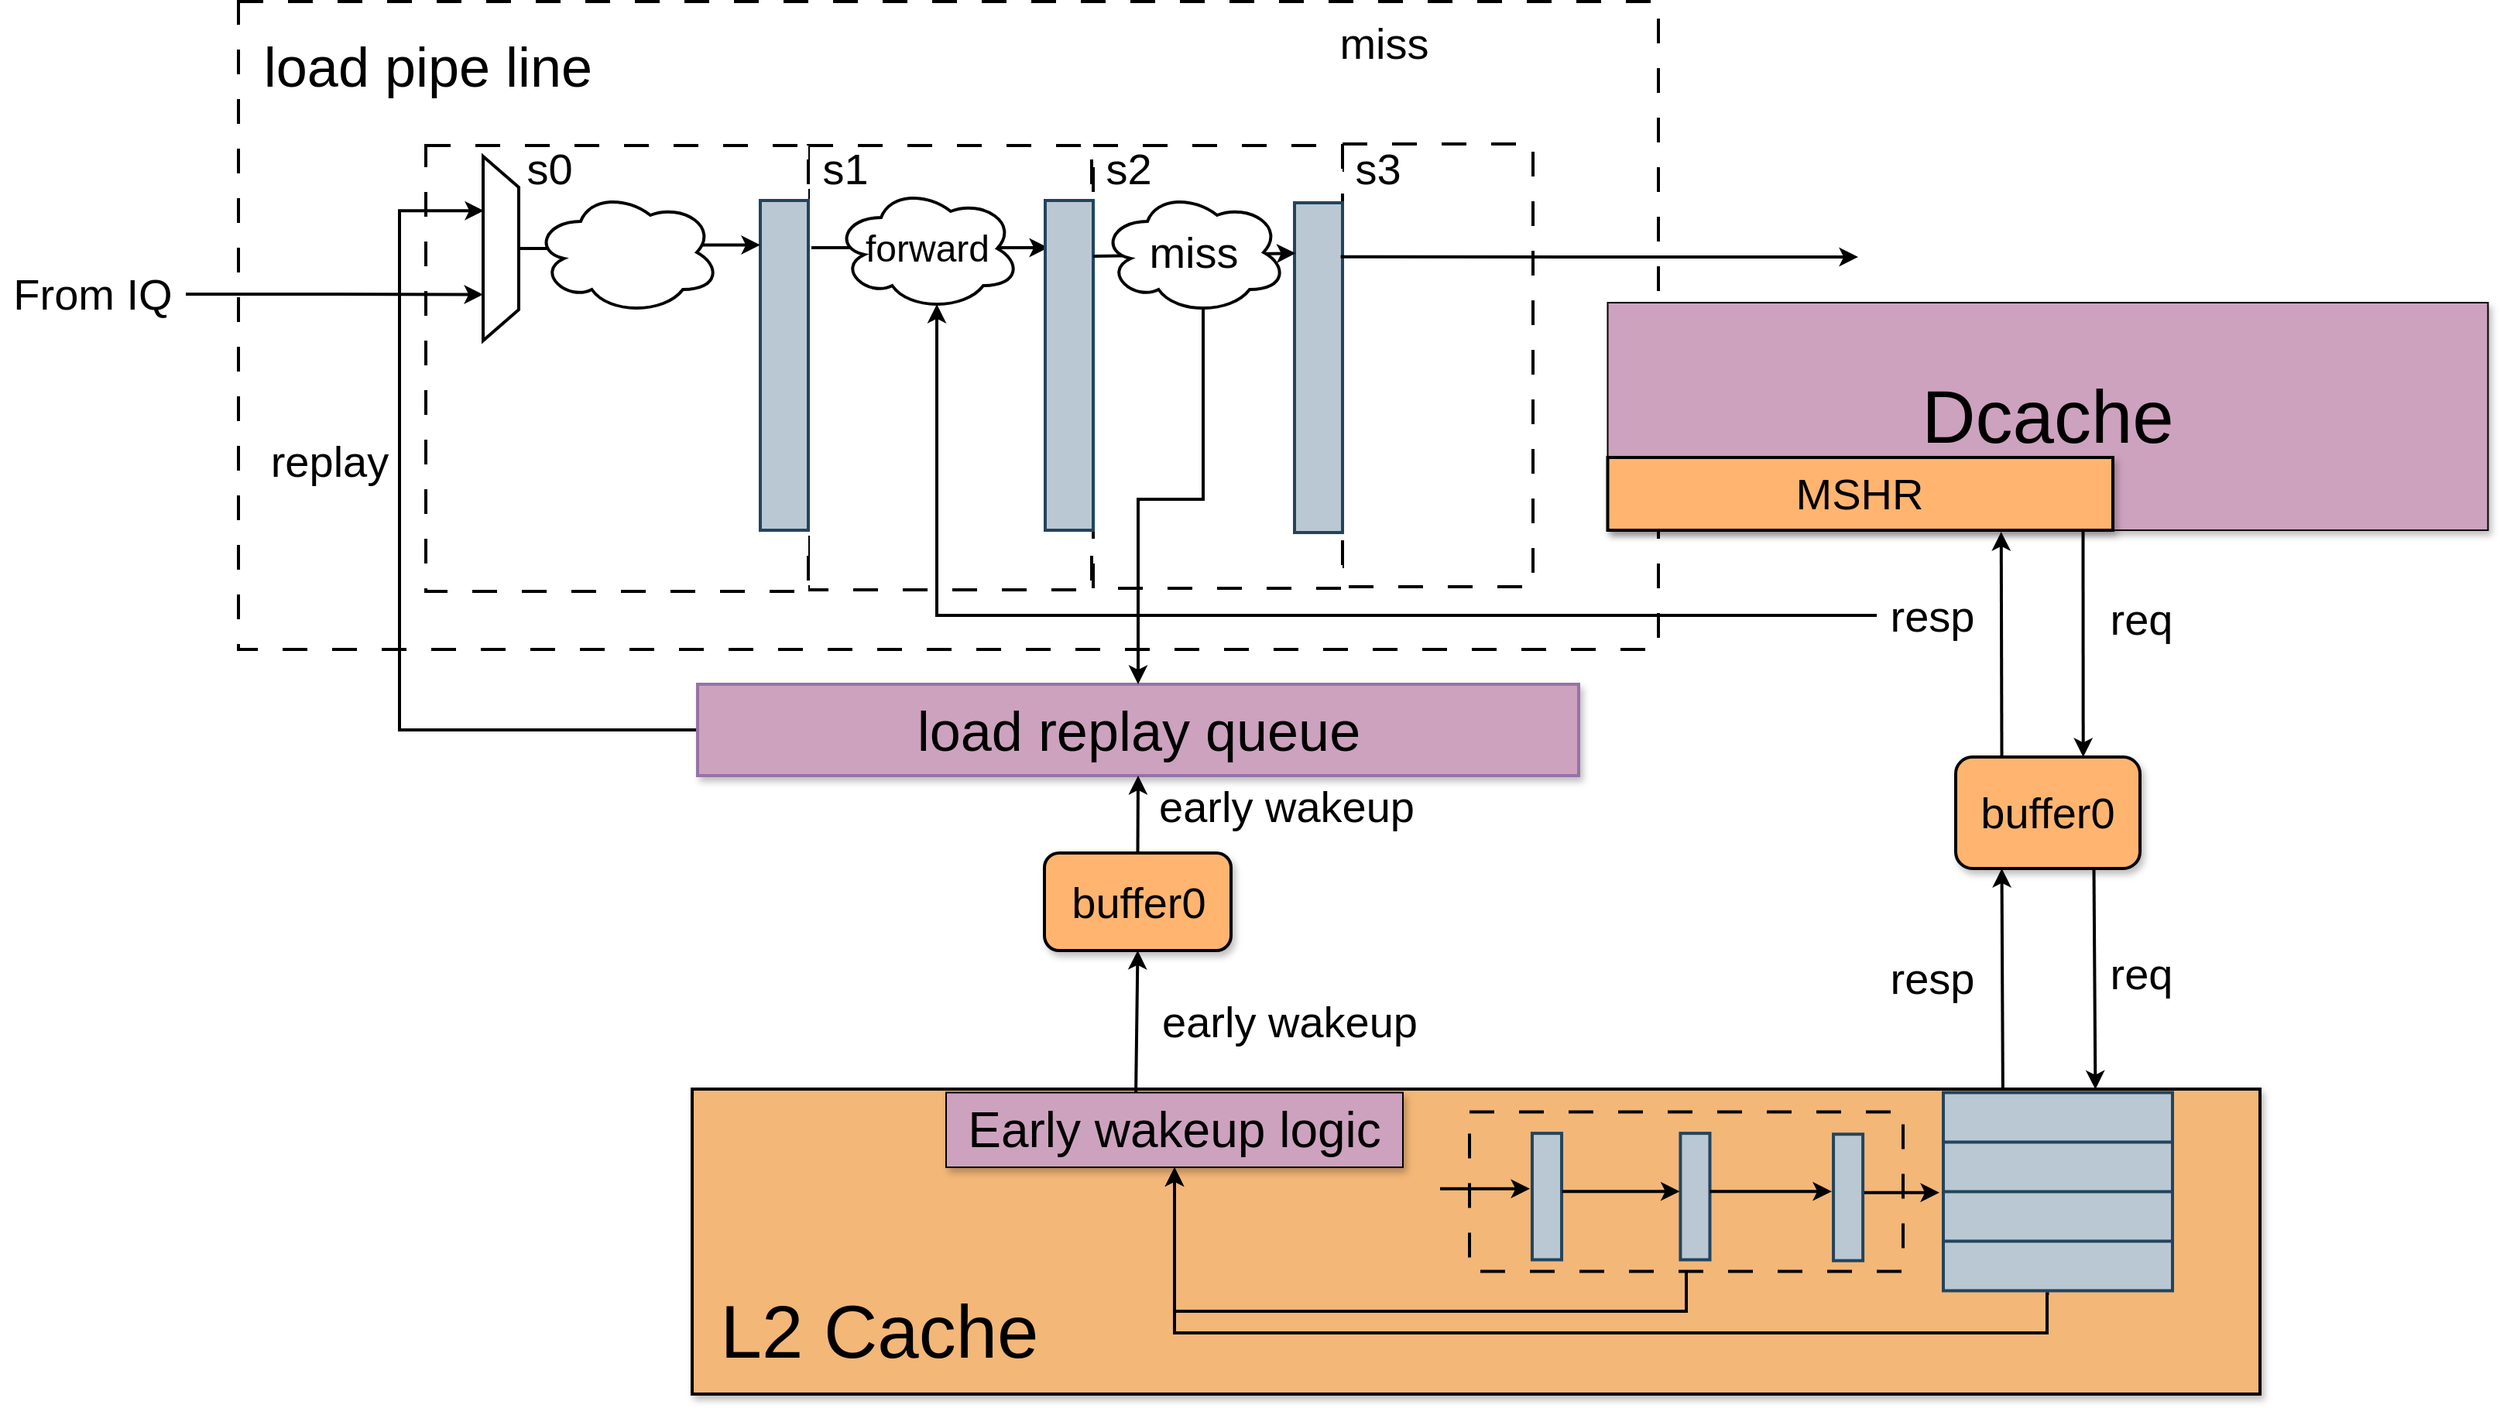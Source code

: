 <mxfile version="21.6.9" type="github" pages="2">
  <diagram name="第 1 页" id="Qr6vakDrju1xn6KvEsF8">
    <mxGraphModel dx="2963" dy="1586" grid="0" gridSize="10" guides="1" tooltips="1" connect="1" arrows="1" fold="1" page="1" pageScale="1" pageWidth="2339" pageHeight="3300" math="0" shadow="0">
      <root>
        <mxCell id="0" />
        <mxCell id="1" parent="0" />
        <mxCell id="zulZAHrHHTT8NIzmMI81-4" value="" style="rounded=0;whiteSpace=wrap;html=1;dashed=1;dashPattern=8 8;strokeWidth=2;" parent="1" vertex="1">
          <mxGeometry x="403" y="126" width="917" height="418.5" as="geometry" />
        </mxCell>
        <mxCell id="zulZAHrHHTT8NIzmMI81-9" value="" style="rounded=0;whiteSpace=wrap;html=1;dashed=1;dashPattern=8 8;strokeWidth=2;" parent="1" vertex="1">
          <mxGeometry x="1116" y="218" width="123" height="286" as="geometry" />
        </mxCell>
        <mxCell id="zulZAHrHHTT8NIzmMI81-8" value="" style="rounded=0;whiteSpace=wrap;html=1;dashed=1;dashPattern=8 8;strokeWidth=2;" parent="1" vertex="1">
          <mxGeometry x="955" y="219" width="161" height="286" as="geometry" />
        </mxCell>
        <mxCell id="zulZAHrHHTT8NIzmMI81-7" value="" style="rounded=0;whiteSpace=wrap;html=1;dashed=1;dashPattern=8 8;strokeWidth=2;" parent="1" vertex="1">
          <mxGeometry x="771" y="219" width="183" height="287" as="geometry" />
        </mxCell>
        <mxCell id="zulZAHrHHTT8NIzmMI81-6" value="" style="rounded=0;whiteSpace=wrap;html=1;dashed=1;dashPattern=8 8;strokeWidth=2;" parent="1" vertex="1">
          <mxGeometry x="524" y="219" width="247" height="288" as="geometry" />
        </mxCell>
        <mxCell id="-uCr5wKV6WLhJTsjas4j-22" style="edgeStyle=orthogonalEdgeStyle;rounded=0;orthogonalLoop=1;jettySize=auto;html=1;exitX=1;exitY=0.5;exitDx=0;exitDy=0;entryX=0;entryY=0.5;entryDx=0;entryDy=0;strokeWidth=2;" parent="1" edge="1">
          <mxGeometry relative="1" as="geometry">
            <mxPoint x="773" y="285" as="sourcePoint" />
            <mxPoint x="926" y="285" as="targetPoint" />
          </mxGeometry>
        </mxCell>
        <mxCell id="yIvQLH9KiMLjOAJsWwCe-1" value="" style="rounded=0;whiteSpace=wrap;html=1;fillColor=#bac8d3;strokeColor=#23445d;strokeWidth=2;" parent="1" vertex="1">
          <mxGeometry x="740" y="254.5" width="31" height="213" as="geometry" />
        </mxCell>
        <mxCell id="yIvQLH9KiMLjOAJsWwCe-2" value="" style="rounded=0;whiteSpace=wrap;html=1;fillColor=#bac8d3;strokeColor=#23445d;strokeWidth=2;" parent="1" vertex="1">
          <mxGeometry x="924" y="254.5" width="31" height="213" as="geometry" />
        </mxCell>
        <mxCell id="yIvQLH9KiMLjOAJsWwCe-3" value="" style="rounded=0;whiteSpace=wrap;html=1;fillColor=#bac8d3;strokeColor=#23445d;strokeWidth=2;" parent="1" vertex="1">
          <mxGeometry x="1085" y="256" width="31" height="213" as="geometry" />
        </mxCell>
        <mxCell id="yIvQLH9KiMLjOAJsWwCe-5" value="&lt;font style=&quot;font-size: 28px;&quot;&gt;s0&lt;/font&gt;" style="text;html=1;strokeColor=none;fillColor=none;align=center;verticalAlign=middle;whiteSpace=wrap;rounded=0;strokeWidth=2;" parent="1" vertex="1">
          <mxGeometry x="574" y="219" width="60" height="30" as="geometry" />
        </mxCell>
        <mxCell id="yIvQLH9KiMLjOAJsWwCe-6" value="&lt;font style=&quot;font-size: 28px;&quot;&gt;s1&lt;/font&gt;" style="text;html=1;strokeColor=none;fillColor=none;align=center;verticalAlign=middle;whiteSpace=wrap;rounded=0;strokeWidth=2;" parent="1" vertex="1">
          <mxGeometry x="765" y="219" width="60" height="30" as="geometry" />
        </mxCell>
        <mxCell id="yIvQLH9KiMLjOAJsWwCe-7" value="&lt;font style=&quot;font-size: 28px;&quot;&gt;s2&lt;/font&gt;" style="text;html=1;strokeColor=none;fillColor=none;align=center;verticalAlign=middle;whiteSpace=wrap;rounded=0;strokeWidth=2;" parent="1" vertex="1">
          <mxGeometry x="948" y="219" width="60" height="30" as="geometry" />
        </mxCell>
        <mxCell id="yIvQLH9KiMLjOAJsWwCe-8" value="&lt;font style=&quot;font-size: 28px;&quot;&gt;s3&lt;/font&gt;" style="text;html=1;strokeColor=none;fillColor=none;align=center;verticalAlign=middle;whiteSpace=wrap;rounded=0;strokeWidth=2;" parent="1" vertex="1">
          <mxGeometry x="1109" y="219" width="60" height="30" as="geometry" />
        </mxCell>
        <mxCell id="yIvQLH9KiMLjOAJsWwCe-9" value="&lt;span style=&quot;font-size: 48px;&quot;&gt;&lt;font color=&quot;#000000&quot;&gt;Dcache&lt;/font&gt;&lt;/span&gt;" style="rounded=0;whiteSpace=wrap;html=1;fillColor=#CDA2BE;fontColor=#FFFFFF;shadow=1;" parent="1" vertex="1">
          <mxGeometry x="1287.25" y="320.5" width="568.5" height="147" as="geometry" />
        </mxCell>
        <mxCell id="yIvQLH9KiMLjOAJsWwCe-10" value="&lt;font style=&quot;font-size: 28px;&quot;&gt;buffer0&lt;/font&gt;" style="rounded=1;whiteSpace=wrap;html=1;fillColor=#FFB570;strokeWidth=2;shadow=1;" parent="1" vertex="1">
          <mxGeometry x="1512" y="614" width="119" height="72" as="geometry" />
        </mxCell>
        <mxCell id="yIvQLH9KiMLjOAJsWwCe-13" value="" style="rounded=0;whiteSpace=wrap;html=1;fillColor=#f3b778;strokeColor=#000000;strokeWidth=2;shadow=1;" parent="1" vertex="1">
          <mxGeometry x="696" y="828.5" width="1012.5" height="197" as="geometry" />
        </mxCell>
        <mxCell id="yIvQLH9KiMLjOAJsWwCe-14" value="" style="endArrow=classic;html=1;rounded=0;exitX=0.54;exitY=1;exitDx=0;exitDy=0;exitPerimeter=0;entryX=0.692;entryY=0;entryDx=0;entryDy=0;entryPerimeter=0;strokeWidth=2;" parent="1" source="yIvQLH9KiMLjOAJsWwCe-9" target="yIvQLH9KiMLjOAJsWwCe-10" edge="1">
          <mxGeometry width="50" height="50" relative="1" as="geometry">
            <mxPoint x="1953" y="549" as="sourcePoint" />
            <mxPoint x="2003" y="499" as="targetPoint" />
          </mxGeometry>
        </mxCell>
        <mxCell id="yIvQLH9KiMLjOAJsWwCe-17" value="" style="endArrow=classic;html=1;rounded=0;exitX=0.75;exitY=1;exitDx=0;exitDy=0;entryX=0.895;entryY=0.001;entryDx=0;entryDy=0;entryPerimeter=0;strokeWidth=2;" parent="1" source="yIvQLH9KiMLjOAJsWwCe-10" target="yIvQLH9KiMLjOAJsWwCe-13" edge="1">
          <mxGeometry width="50" height="50" relative="1" as="geometry">
            <mxPoint x="1602" y="811" as="sourcePoint" />
            <mxPoint x="1743" y="811" as="targetPoint" />
          </mxGeometry>
        </mxCell>
        <mxCell id="yIvQLH9KiMLjOAJsWwCe-18" value="" style="endArrow=classic;html=1;rounded=0;exitX=0.836;exitY=0.004;exitDx=0;exitDy=0;entryX=0.25;entryY=1;entryDx=0;entryDy=0;exitPerimeter=0;strokeWidth=2;" parent="1" source="yIvQLH9KiMLjOAJsWwCe-13" target="yIvQLH9KiMLjOAJsWwCe-10" edge="1">
          <mxGeometry width="50" height="50" relative="1" as="geometry">
            <mxPoint x="1612" y="821" as="sourcePoint" />
            <mxPoint x="1542" y="811" as="targetPoint" />
          </mxGeometry>
        </mxCell>
        <mxCell id="yIvQLH9KiMLjOAJsWwCe-21" value="" style="endArrow=classic;html=1;rounded=0;exitX=0.25;exitY=0;exitDx=0;exitDy=0;entryX=0.447;entryY=1.007;entryDx=0;entryDy=0;entryPerimeter=0;strokeWidth=2;" parent="1" source="yIvQLH9KiMLjOAJsWwCe-10" target="yIvQLH9KiMLjOAJsWwCe-9" edge="1">
          <mxGeometry width="50" height="50" relative="1" as="geometry">
            <mxPoint x="1545" y="505" as="sourcePoint" />
            <mxPoint x="1536" y="444" as="targetPoint" />
          </mxGeometry>
        </mxCell>
        <mxCell id="-uCr5wKV6WLhJTsjas4j-28" style="edgeStyle=orthogonalEdgeStyle;rounded=0;orthogonalLoop=1;jettySize=auto;html=1;exitX=0;exitY=0.5;exitDx=0;exitDy=0;entryX=0.295;entryY=0.98;entryDx=0;entryDy=0;entryPerimeter=0;strokeWidth=2;" parent="1" source="yIvQLH9KiMLjOAJsWwCe-23" target="-uCr5wKV6WLhJTsjas4j-2" edge="1">
          <mxGeometry relative="1" as="geometry">
            <Array as="points">
              <mxPoint x="507" y="596" />
              <mxPoint x="507" y="261" />
            </Array>
          </mxGeometry>
        </mxCell>
        <mxCell id="yIvQLH9KiMLjOAJsWwCe-23" value="&lt;font style=&quot;font-size: 36px;&quot;&gt;load replay queue&lt;/font&gt;" style="rounded=0;whiteSpace=wrap;html=1;fillColor=#CDA2BE;strokeColor=#9673a6;strokeWidth=2;shadow=1;" parent="1" vertex="1">
          <mxGeometry x="699.5" y="567" width="569" height="59" as="geometry" />
        </mxCell>
        <mxCell id="yIvQLH9KiMLjOAJsWwCe-25" value="&lt;font style=&quot;font-size: 28px;&quot;&gt;buffer0&lt;/font&gt;" style="rounded=1;whiteSpace=wrap;html=1;fillColor=#FFB570;strokeWidth=2;shadow=1;" parent="1" vertex="1">
          <mxGeometry x="923.5" y="676" width="120.5" height="63" as="geometry" />
        </mxCell>
        <mxCell id="yIvQLH9KiMLjOAJsWwCe-30" value="" style="endArrow=classic;html=1;rounded=0;entryX=0.5;entryY=1;entryDx=0;entryDy=0;exitX=0.283;exitY=0.013;exitDx=0;exitDy=0;exitPerimeter=0;strokeWidth=2;" parent="1" source="yIvQLH9KiMLjOAJsWwCe-13" target="yIvQLH9KiMLjOAJsWwCe-25" edge="1">
          <mxGeometry width="50" height="50" relative="1" as="geometry">
            <mxPoint x="989" y="818" as="sourcePoint" />
            <mxPoint x="989" y="798" as="targetPoint" />
          </mxGeometry>
        </mxCell>
        <mxCell id="yIvQLH9KiMLjOAJsWwCe-33" value="" style="endArrow=classic;html=1;rounded=0;entryX=0.5;entryY=1;entryDx=0;entryDy=0;exitX=0.5;exitY=0;exitDx=0;exitDy=0;strokeWidth=2;" parent="1" source="yIvQLH9KiMLjOAJsWwCe-25" target="yIvQLH9KiMLjOAJsWwCe-23" edge="1">
          <mxGeometry width="50" height="50" relative="1" as="geometry">
            <mxPoint x="1004" y="816" as="sourcePoint" />
            <mxPoint x="1004" y="795" as="targetPoint" />
          </mxGeometry>
        </mxCell>
        <mxCell id="yIvQLH9KiMLjOAJsWwCe-37" value="&lt;font style=&quot;font-size: 28px;&quot;&gt;miss&lt;/font&gt;" style="text;html=1;strokeColor=none;fillColor=none;align=center;verticalAlign=middle;whiteSpace=wrap;rounded=0;strokeWidth=2;" parent="1" vertex="1">
          <mxGeometry x="1113" y="138" width="60" height="30" as="geometry" />
        </mxCell>
        <mxCell id="yIvQLH9KiMLjOAJsWwCe-38" value="&lt;font style=&quot;font-size: 28px;&quot;&gt;req&lt;/font&gt;" style="text;html=1;strokeColor=none;fillColor=none;align=center;verticalAlign=middle;whiteSpace=wrap;rounded=0;strokeWidth=2;" parent="1" vertex="1">
          <mxGeometry x="1602" y="510" width="60" height="30" as="geometry" />
        </mxCell>
        <mxCell id="yIvQLH9KiMLjOAJsWwCe-41" value="&lt;font style=&quot;font-size: 28px;&quot;&gt;req&lt;/font&gt;" style="text;html=1;strokeColor=none;fillColor=none;align=center;verticalAlign=middle;whiteSpace=wrap;rounded=0;strokeWidth=2;" parent="1" vertex="1">
          <mxGeometry x="1602" y="739" width="60" height="30" as="geometry" />
        </mxCell>
        <mxCell id="yIvQLH9KiMLjOAJsWwCe-42" value="&lt;font style=&quot;font-size: 28px;&quot;&gt;resp&lt;/font&gt;" style="text;html=1;strokeColor=none;fillColor=none;align=center;verticalAlign=middle;whiteSpace=wrap;rounded=0;strokeWidth=2;" parent="1" vertex="1">
          <mxGeometry x="1467" y="742" width="60" height="30" as="geometry" />
        </mxCell>
        <mxCell id="-uCr5wKV6WLhJTsjas4j-35" style="edgeStyle=orthogonalEdgeStyle;rounded=0;orthogonalLoop=1;jettySize=auto;html=1;exitX=0;exitY=0.5;exitDx=0;exitDy=0;entryX=0.55;entryY=0.95;entryDx=0;entryDy=0;entryPerimeter=0;strokeWidth=2;" parent="1" source="yIvQLH9KiMLjOAJsWwCe-45" target="-uCr5wKV6WLhJTsjas4j-18" edge="1">
          <mxGeometry relative="1" as="geometry" />
        </mxCell>
        <mxCell id="yIvQLH9KiMLjOAJsWwCe-45" value="&lt;font style=&quot;font-size: 28px;&quot;&gt;resp&lt;/font&gt;" style="text;html=1;strokeColor=none;fillColor=none;align=center;verticalAlign=middle;whiteSpace=wrap;rounded=0;strokeWidth=2;" parent="1" vertex="1">
          <mxGeometry x="1461" y="505" width="72" height="35" as="geometry" />
        </mxCell>
        <mxCell id="8crFgqfBHU2Xec6mAjXd-1" value="&lt;font style=&quot;font-size: 28px;&quot;&gt;replay&lt;/font&gt;" style="text;html=1;strokeColor=none;fillColor=none;align=center;verticalAlign=middle;whiteSpace=wrap;rounded=0;strokeWidth=2;" parent="1" vertex="1">
          <mxGeometry x="419" y="403" width="86" height="39" as="geometry" />
        </mxCell>
        <mxCell id="8crFgqfBHU2Xec6mAjXd-3" value="&lt;font style=&quot;font-size: 28px;&quot;&gt;early wakeup&lt;/font&gt;" style="text;html=1;strokeColor=none;fillColor=none;align=center;verticalAlign=middle;whiteSpace=wrap;rounded=0;strokeWidth=2;" parent="1" vertex="1">
          <mxGeometry x="991" y="620" width="178" height="51" as="geometry" />
        </mxCell>
        <mxCell id="zulZAHrHHTT8NIzmMI81-5" value="&lt;font style=&quot;font-size: 36px;&quot;&gt;load pipe line&lt;/font&gt;" style="rounded=0;whiteSpace=wrap;html=1;strokeColor=none;strokeWidth=2;" parent="1" vertex="1">
          <mxGeometry x="412" y="133" width="227" height="70" as="geometry" />
        </mxCell>
        <mxCell id="-uCr5wKV6WLhJTsjas4j-5" style="edgeStyle=orthogonalEdgeStyle;rounded=0;orthogonalLoop=1;jettySize=auto;html=1;exitX=0.5;exitY=0;exitDx=0;exitDy=0;entryX=0;entryY=0.135;entryDx=0;entryDy=0;entryPerimeter=0;strokeWidth=2;" parent="1" source="-uCr5wKV6WLhJTsjas4j-2" target="yIvQLH9KiMLjOAJsWwCe-1" edge="1">
          <mxGeometry relative="1" as="geometry" />
        </mxCell>
        <mxCell id="-uCr5wKV6WLhJTsjas4j-2" value="" style="shape=trapezoid;perimeter=trapezoidPerimeter;whiteSpace=wrap;html=1;fixedSize=1;direction=south;strokeWidth=2;" parent="1" vertex="1">
          <mxGeometry x="561" y="226" width="23" height="119" as="geometry" />
        </mxCell>
        <mxCell id="-uCr5wKV6WLhJTsjas4j-3" value="&lt;font style=&quot;font-size: 28px;&quot;&gt;MSHR&lt;/font&gt;" style="rounded=0;whiteSpace=wrap;html=1;strokeWidth=2;fillColor=#ffb570;shadow=1;" parent="1" vertex="1">
          <mxGeometry x="1287.25" y="420.5" width="326.25" height="47" as="geometry" />
        </mxCell>
        <mxCell id="-uCr5wKV6WLhJTsjas4j-6" value="" style="ellipse;shape=cloud;whiteSpace=wrap;html=1;strokeWidth=2;" parent="1" vertex="1">
          <mxGeometry x="594" y="248" width="120" height="80" as="geometry" />
        </mxCell>
        <mxCell id="-uCr5wKV6WLhJTsjas4j-8" style="edgeStyle=orthogonalEdgeStyle;rounded=0;orthogonalLoop=1;jettySize=auto;html=1;exitX=0.55;exitY=0.95;exitDx=0;exitDy=0;exitPerimeter=0;entryX=0.5;entryY=0;entryDx=0;entryDy=0;strokeWidth=2;" parent="1" source="-uCr5wKV6WLhJTsjas4j-7" target="yIvQLH9KiMLjOAJsWwCe-23" edge="1">
          <mxGeometry relative="1" as="geometry" />
        </mxCell>
        <mxCell id="-uCr5wKV6WLhJTsjas4j-18" value="&lt;font style=&quot;font-size: 24px;&quot;&gt;forward&lt;/font&gt;" style="ellipse;shape=cloud;whiteSpace=wrap;html=1;strokeWidth=2;" parent="1" vertex="1">
          <mxGeometry x="788" y="245.5" width="120" height="80" as="geometry" />
        </mxCell>
        <mxCell id="-uCr5wKV6WLhJTsjas4j-25" value="&lt;font style=&quot;font-size: 28px;&quot;&gt;early wakeup&lt;/font&gt;" style="text;html=1;strokeColor=none;fillColor=none;align=center;verticalAlign=middle;whiteSpace=wrap;rounded=0;strokeWidth=2;" parent="1" vertex="1">
          <mxGeometry x="993" y="759.5" width="178" height="51" as="geometry" />
        </mxCell>
        <mxCell id="-uCr5wKV6WLhJTsjas4j-31" style="edgeStyle=orthogonalEdgeStyle;rounded=0;orthogonalLoop=1;jettySize=auto;html=1;exitX=1;exitY=0.5;exitDx=0;exitDy=0;entryX=0.75;entryY=1;entryDx=0;entryDy=0;strokeWidth=2;" parent="1" source="-uCr5wKV6WLhJTsjas4j-30" target="-uCr5wKV6WLhJTsjas4j-2" edge="1">
          <mxGeometry relative="1" as="geometry" />
        </mxCell>
        <mxCell id="-uCr5wKV6WLhJTsjas4j-36" value="" style="endArrow=classic;html=1;rounded=0;exitX=0;exitY=0.25;exitDx=0;exitDy=0;entryX=0.025;entryY=0.153;entryDx=0;entryDy=0;entryPerimeter=0;strokeWidth=2;" parent="1" source="zulZAHrHHTT8NIzmMI81-8" target="yIvQLH9KiMLjOAJsWwCe-3" edge="1">
          <mxGeometry width="50" height="50" relative="1" as="geometry">
            <mxPoint x="1548" y="171" as="sourcePoint" />
            <mxPoint x="1598" y="121" as="targetPoint" />
          </mxGeometry>
        </mxCell>
        <mxCell id="-uCr5wKV6WLhJTsjas4j-30" value="&lt;font style=&quot;font-size: 28px;&quot;&gt;From IQ&lt;/font&gt;" style="rounded=0;whiteSpace=wrap;html=1;strokeColor=none;" parent="1" vertex="1">
          <mxGeometry x="249" y="285" width="120" height="60" as="geometry" />
        </mxCell>
        <mxCell id="-uCr5wKV6WLhJTsjas4j-7" value="&lt;font style=&quot;font-size: 28px;&quot;&gt;miss&lt;/font&gt;" style="ellipse;shape=cloud;whiteSpace=wrap;html=1;strokeWidth=2;" parent="1" vertex="1">
          <mxGeometry x="960" y="248" width="120" height="80" as="geometry" />
        </mxCell>
        <mxCell id="-uCr5wKV6WLhJTsjas4j-37" value="" style="endArrow=classic;html=1;rounded=0;exitX=0.961;exitY=0.164;exitDx=0;exitDy=0;exitPerimeter=0;strokeWidth=2;" parent="1" source="yIvQLH9KiMLjOAJsWwCe-3" edge="1">
          <mxGeometry width="50" height="50" relative="1" as="geometry">
            <mxPoint x="1525" y="212" as="sourcePoint" />
            <mxPoint x="1449" y="291" as="targetPoint" />
          </mxGeometry>
        </mxCell>
        <mxCell id="hqws4eyCwoRaeHzbvHXF-1" value="" style="shape=table;startSize=0;container=1;collapsible=0;childLayout=tableLayout;fillColor=#bac8d3;strokeColor=#23445d;strokeWidth=2;" vertex="1" parent="1">
          <mxGeometry x="1504" y="830.75" width="148" height="128" as="geometry" />
        </mxCell>
        <mxCell id="hqws4eyCwoRaeHzbvHXF-2" value="" style="shape=tableRow;horizontal=0;startSize=0;swimlaneHead=0;swimlaneBody=0;strokeColor=inherit;top=0;left=0;bottom=0;right=0;collapsible=0;dropTarget=0;fillColor=none;points=[[0,0.5],[1,0.5]];portConstraint=eastwest;" vertex="1" parent="hqws4eyCwoRaeHzbvHXF-1">
          <mxGeometry width="148" height="32" as="geometry" />
        </mxCell>
        <mxCell id="hqws4eyCwoRaeHzbvHXF-3" value="" style="shape=partialRectangle;html=1;whiteSpace=wrap;connectable=0;strokeColor=inherit;overflow=hidden;fillColor=none;top=0;left=0;bottom=0;right=0;pointerEvents=1;" vertex="1" parent="hqws4eyCwoRaeHzbvHXF-2">
          <mxGeometry width="148" height="32" as="geometry">
            <mxRectangle width="148" height="32" as="alternateBounds" />
          </mxGeometry>
        </mxCell>
        <mxCell id="hqws4eyCwoRaeHzbvHXF-4" value="" style="shape=tableRow;horizontal=0;startSize=0;swimlaneHead=0;swimlaneBody=0;strokeColor=inherit;top=0;left=0;bottom=0;right=0;collapsible=0;dropTarget=0;fillColor=none;points=[[0,0.5],[1,0.5]];portConstraint=eastwest;" vertex="1" parent="hqws4eyCwoRaeHzbvHXF-1">
          <mxGeometry y="32" width="148" height="32" as="geometry" />
        </mxCell>
        <mxCell id="hqws4eyCwoRaeHzbvHXF-5" value="" style="shape=partialRectangle;html=1;whiteSpace=wrap;connectable=0;strokeColor=inherit;overflow=hidden;fillColor=none;top=0;left=0;bottom=0;right=0;pointerEvents=1;" vertex="1" parent="hqws4eyCwoRaeHzbvHXF-4">
          <mxGeometry width="148" height="32" as="geometry">
            <mxRectangle width="148" height="32" as="alternateBounds" />
          </mxGeometry>
        </mxCell>
        <mxCell id="hqws4eyCwoRaeHzbvHXF-6" value="" style="shape=tableRow;horizontal=0;startSize=0;swimlaneHead=0;swimlaneBody=0;strokeColor=inherit;top=0;left=0;bottom=0;right=0;collapsible=0;dropTarget=0;fillColor=none;points=[[0,0.5],[1,0.5]];portConstraint=eastwest;" vertex="1" parent="hqws4eyCwoRaeHzbvHXF-1">
          <mxGeometry y="64" width="148" height="32" as="geometry" />
        </mxCell>
        <mxCell id="hqws4eyCwoRaeHzbvHXF-7" value="" style="shape=partialRectangle;html=1;whiteSpace=wrap;connectable=0;strokeColor=inherit;overflow=hidden;fillColor=none;top=0;left=0;bottom=0;right=0;pointerEvents=1;" vertex="1" parent="hqws4eyCwoRaeHzbvHXF-6">
          <mxGeometry width="148" height="32" as="geometry">
            <mxRectangle width="148" height="32" as="alternateBounds" />
          </mxGeometry>
        </mxCell>
        <mxCell id="hqws4eyCwoRaeHzbvHXF-8" value="" style="shape=tableRow;horizontal=0;startSize=0;swimlaneHead=0;swimlaneBody=0;strokeColor=inherit;top=0;left=0;bottom=0;right=0;collapsible=0;dropTarget=0;fillColor=none;points=[[0,0.5],[1,0.5]];portConstraint=eastwest;" vertex="1" parent="hqws4eyCwoRaeHzbvHXF-1">
          <mxGeometry y="96" width="148" height="32" as="geometry" />
        </mxCell>
        <mxCell id="hqws4eyCwoRaeHzbvHXF-9" value="" style="shape=partialRectangle;html=1;whiteSpace=wrap;connectable=0;strokeColor=inherit;overflow=hidden;fillColor=none;top=0;left=0;bottom=0;right=0;pointerEvents=1;" vertex="1" parent="hqws4eyCwoRaeHzbvHXF-8">
          <mxGeometry width="148" height="32" as="geometry">
            <mxRectangle width="148" height="32" as="alternateBounds" />
          </mxGeometry>
        </mxCell>
        <mxCell id="hqws4eyCwoRaeHzbvHXF-21" value="" style="group" vertex="1" connectable="0" parent="1">
          <mxGeometry x="1179" y="857.07" width="322.5" height="82.25" as="geometry" />
        </mxCell>
        <mxCell id="hqws4eyCwoRaeHzbvHXF-14" value="" style="endArrow=classic;html=1;rounded=0;strokeWidth=2;" edge="1" parent="hqws4eyCwoRaeHzbvHXF-21">
          <mxGeometry width="50" height="50" relative="1" as="geometry">
            <mxPoint y="35.842" as="sourcePoint" />
            <mxPoint x="58.05" y="35.842" as="targetPoint" />
          </mxGeometry>
        </mxCell>
        <mxCell id="hqws4eyCwoRaeHzbvHXF-17" value="" style="endArrow=classic;html=1;rounded=0;strokeWidth=2;" edge="1" parent="hqws4eyCwoRaeHzbvHXF-21">
          <mxGeometry width="50" height="50" relative="1" as="geometry">
            <mxPoint x="273.05" y="38.328" as="sourcePoint" />
            <mxPoint x="322.5" y="38.328" as="targetPoint" />
          </mxGeometry>
        </mxCell>
        <mxCell id="hqws4eyCwoRaeHzbvHXF-10" value="" style="rounded=0;whiteSpace=wrap;html=1;fillColor=#bac8d3;strokeColor=#23445d;strokeWidth=2;container=0;" vertex="1" parent="hqws4eyCwoRaeHzbvHXF-21">
          <mxGeometry x="59.483" width="19.026" height="81.675" as="geometry" />
        </mxCell>
        <mxCell id="hqws4eyCwoRaeHzbvHXF-11" value="" style="rounded=0;whiteSpace=wrap;html=1;fillColor=#bac8d3;strokeColor=#23445d;strokeWidth=2;container=0;" vertex="1" parent="hqws4eyCwoRaeHzbvHXF-21">
          <mxGeometry x="155.212" width="19.026" height="81.675" as="geometry" />
        </mxCell>
        <mxCell id="hqws4eyCwoRaeHzbvHXF-12" value="" style="rounded=0;whiteSpace=wrap;html=1;fillColor=#bac8d3;strokeColor=#23445d;strokeWidth=2;container=0;" vertex="1" parent="hqws4eyCwoRaeHzbvHXF-21">
          <mxGeometry x="254.024" y="0.575" width="19.026" height="81.675" as="geometry" />
        </mxCell>
        <mxCell id="hqws4eyCwoRaeHzbvHXF-15" value="" style="endArrow=classic;html=1;rounded=0;strokeWidth=2;" edge="1" parent="hqws4eyCwoRaeHzbvHXF-21">
          <mxGeometry width="50" height="50" relative="1" as="geometry">
            <mxPoint x="78.833" y="37.499" as="sourcePoint" />
            <mxPoint x="154.8" y="37.499" as="targetPoint" />
          </mxGeometry>
        </mxCell>
        <mxCell id="hqws4eyCwoRaeHzbvHXF-16" value="" style="endArrow=classic;html=1;rounded=0;strokeWidth=2;" edge="1" parent="hqws4eyCwoRaeHzbvHXF-21">
          <mxGeometry width="50" height="50" relative="1" as="geometry">
            <mxPoint x="174.236" y="37.499" as="sourcePoint" />
            <mxPoint x="252.983" y="37.499" as="targetPoint" />
          </mxGeometry>
        </mxCell>
        <mxCell id="hqws4eyCwoRaeHzbvHXF-22" value="&lt;font style=&quot;font-size: 32px;&quot; color=&quot;#000000&quot;&gt;Early wakeup logic&lt;/font&gt;" style="rounded=0;whiteSpace=wrap;html=1;fillColor=#CDA2BE;fontColor=#FFFFFF;shadow=1;" vertex="1" parent="1">
          <mxGeometry x="860" y="830.75" width="295" height="48.25" as="geometry" />
        </mxCell>
        <mxCell id="hqws4eyCwoRaeHzbvHXF-23" style="edgeStyle=orthogonalEdgeStyle;rounded=0;orthogonalLoop=1;jettySize=auto;html=1;exitX=0.5;exitY=1;exitDx=0;exitDy=0;" edge="1" parent="1">
          <mxGeometry relative="1" as="geometry">
            <mxPoint x="1336" y="957.32" as="sourcePoint" />
            <mxPoint x="1336" y="957.32" as="targetPoint" />
          </mxGeometry>
        </mxCell>
        <mxCell id="hqws4eyCwoRaeHzbvHXF-25" style="edgeStyle=orthogonalEdgeStyle;rounded=0;orthogonalLoop=1;jettySize=auto;html=1;entryX=0.5;entryY=1;entryDx=0;entryDy=0;exitX=0.5;exitY=1;exitDx=0;exitDy=0;strokeWidth=2;" edge="1" parent="1" source="hqws4eyCwoRaeHzbvHXF-24" target="hqws4eyCwoRaeHzbvHXF-22">
          <mxGeometry relative="1" as="geometry">
            <Array as="points">
              <mxPoint x="1338" y="972" />
              <mxPoint x="1008" y="972" />
            </Array>
          </mxGeometry>
        </mxCell>
        <mxCell id="hqws4eyCwoRaeHzbvHXF-24" value="" style="rounded=0;whiteSpace=wrap;html=1;dashed=1;dashPattern=8 8;strokeWidth=2;fillColor=none;" vertex="1" parent="1">
          <mxGeometry x="1198" y="843.25" width="280" height="103" as="geometry" />
        </mxCell>
        <mxCell id="hqws4eyCwoRaeHzbvHXF-26" style="edgeStyle=orthogonalEdgeStyle;rounded=0;orthogonalLoop=1;jettySize=auto;html=1;entryX=0.5;entryY=1;entryDx=0;entryDy=0;exitX=0.461;exitY=1.06;exitDx=0;exitDy=0;exitPerimeter=0;strokeWidth=2;" edge="1" parent="1" source="hqws4eyCwoRaeHzbvHXF-8" target="hqws4eyCwoRaeHzbvHXF-22">
          <mxGeometry relative="1" as="geometry">
            <mxPoint x="1530" y="1002" as="sourcePoint" />
            <mxPoint x="1126" y="976" as="targetPoint" />
            <Array as="points">
              <mxPoint x="1571" y="986" />
              <mxPoint x="1008" y="986" />
            </Array>
          </mxGeometry>
        </mxCell>
        <mxCell id="hqws4eyCwoRaeHzbvHXF-27" value="&lt;font style=&quot;font-size: 48px;&quot;&gt;L2 Cache&lt;/font&gt;" style="rounded=0;whiteSpace=wrap;html=1;strokeWidth=2;fillColor=none;strokeColor=none;" vertex="1" parent="1">
          <mxGeometry x="696" y="943.5" width="242" height="82" as="geometry" />
        </mxCell>
      </root>
    </mxGraphModel>
  </diagram>
  <diagram id="hvl_n11fabRryGSmzpga" name="第 2 页">
    <mxGraphModel dx="2440" dy="1306" grid="0" gridSize="10" guides="1" tooltips="1" connect="1" arrows="1" fold="1" page="1" pageScale="1" pageWidth="2339" pageHeight="3300" math="0" shadow="0">
      <root>
        <mxCell id="0" />
        <mxCell id="1" parent="0" />
        <mxCell id="d6akdNrpmjku2xkv3_c--89" value="" style="group" vertex="1" connectable="0" parent="1">
          <mxGeometry x="97" y="174" width="2165" height="1018.5" as="geometry" />
        </mxCell>
        <mxCell id="d6akdNrpmjku2xkv3_c--1" value="" style="rounded=1;whiteSpace=wrap;html=1;strokeWidth=2;" vertex="1" parent="d6akdNrpmjku2xkv3_c--89">
          <mxGeometry x="446" y="233" width="611" height="467" as="geometry" />
        </mxCell>
        <mxCell id="d6akdNrpmjku2xkv3_c--2" value="&lt;font style=&quot;font-size: 24px;&quot;&gt;0x8000&lt;/font&gt;" style="rounded=0;whiteSpace=wrap;html=1;strokeWidth=2;" vertex="1" parent="d6akdNrpmjku2xkv3_c--89">
          <mxGeometry x="474" y="315" width="120" height="60" as="geometry" />
        </mxCell>
        <mxCell id="d6akdNrpmjku2xkv3_c--3" value="&lt;font style=&quot;font-size: 24px;&quot;&gt;0x9840&lt;/font&gt;" style="rounded=0;whiteSpace=wrap;html=1;strokeWidth=2;" vertex="1" parent="d6akdNrpmjku2xkv3_c--89">
          <mxGeometry x="474" y="400" width="120" height="60" as="geometry" />
        </mxCell>
        <mxCell id="d6akdNrpmjku2xkv3_c--4" value="" style="rounded=0;whiteSpace=wrap;html=1;strokeWidth=2;" vertex="1" parent="d6akdNrpmjku2xkv3_c--89">
          <mxGeometry x="474" y="494.5" width="120" height="60" as="geometry" />
        </mxCell>
        <mxCell id="d6akdNrpmjku2xkv3_c--5" value="&lt;font style=&quot;font-size: 24px;&quot;&gt;1000101010101001&lt;/font&gt;" style="rounded=0;whiteSpace=wrap;html=1;strokeWidth=2;" vertex="1" parent="d6akdNrpmjku2xkv3_c--89">
          <mxGeometry x="660" y="315" width="366" height="60" as="geometry" />
        </mxCell>
        <mxCell id="d6akdNrpmjku2xkv3_c--6" value="&lt;font style=&quot;font-size: 24px;&quot;&gt;1111111111111111&lt;/font&gt;" style="rounded=0;whiteSpace=wrap;html=1;strokeWidth=2;" vertex="1" parent="d6akdNrpmjku2xkv3_c--89">
          <mxGeometry x="660" y="406" width="366" height="60" as="geometry" />
        </mxCell>
        <mxCell id="d6akdNrpmjku2xkv3_c--7" value="&lt;font style=&quot;font-size: 24px;&quot;&gt;1101100000000000&lt;/font&gt;" style="rounded=0;whiteSpace=wrap;html=1;strokeWidth=2;" vertex="1" parent="d6akdNrpmjku2xkv3_c--89">
          <mxGeometry x="660" y="497" width="366" height="60" as="geometry" />
        </mxCell>
        <mxCell id="d6akdNrpmjku2xkv3_c--8" value="&lt;font style=&quot;font-size: 24px;&quot;&gt;TAG&lt;/font&gt;" style="text;html=1;strokeColor=none;fillColor=none;align=center;verticalAlign=middle;whiteSpace=wrap;rounded=0;strokeWidth=2;" vertex="1" parent="d6akdNrpmjku2xkv3_c--89">
          <mxGeometry x="499" y="264" width="60" height="30" as="geometry" />
        </mxCell>
        <mxCell id="d6akdNrpmjku2xkv3_c--9" value="&lt;span style=&quot;font-size: 24px;&quot;&gt;Spatial History&lt;/span&gt;" style="text;html=1;strokeColor=none;fillColor=none;align=center;verticalAlign=middle;whiteSpace=wrap;rounded=0;strokeWidth=2;" vertex="1" parent="d6akdNrpmjku2xkv3_c--89">
          <mxGeometry x="754.5" y="264" width="177" height="30" as="geometry" />
        </mxCell>
        <mxCell id="d6akdNrpmjku2xkv3_c--10" value="" style="rounded=0;whiteSpace=wrap;html=1;strokeWidth=2;" vertex="1" parent="d6akdNrpmjku2xkv3_c--89">
          <mxGeometry x="474" y="588" width="120" height="60" as="geometry" />
        </mxCell>
        <mxCell id="d6akdNrpmjku2xkv3_c--11" value="" style="rounded=0;whiteSpace=wrap;html=1;strokeWidth=2;" vertex="1" parent="d6akdNrpmjku2xkv3_c--89">
          <mxGeometry x="660" y="590.5" width="366" height="60" as="geometry" />
        </mxCell>
        <mxCell id="d6akdNrpmjku2xkv3_c--12" value="&lt;span style=&quot;font-size: 24px;&quot;&gt;...&lt;/span&gt;" style="text;html=1;strokeColor=none;fillColor=none;align=center;verticalAlign=middle;whiteSpace=wrap;rounded=0;strokeWidth=2;" vertex="1" parent="d6akdNrpmjku2xkv3_c--89">
          <mxGeometry x="504" y="663" width="60" height="30" as="geometry" />
        </mxCell>
        <mxCell id="d6akdNrpmjku2xkv3_c--13" value="&lt;span style=&quot;font-size: 24px;&quot;&gt;...&lt;/span&gt;" style="text;html=1;strokeColor=none;fillColor=none;align=center;verticalAlign=middle;whiteSpace=wrap;rounded=0;strokeWidth=2;" vertex="1" parent="d6akdNrpmjku2xkv3_c--89">
          <mxGeometry x="819.5" y="663" width="60" height="30" as="geometry" />
        </mxCell>
        <mxCell id="d6akdNrpmjku2xkv3_c--14" value="&lt;font style=&quot;font-size: 24px;&quot;&gt;0x9841&lt;/font&gt;" style="rounded=0;whiteSpace=wrap;html=1;strokeWidth=2;" vertex="1" parent="d6akdNrpmjku2xkv3_c--89">
          <mxGeometry x="474" y="494.5" width="120" height="60" as="geometry" />
        </mxCell>
        <mxCell id="d6akdNrpmjku2xkv3_c--24" value="" style="group;strokeWidth=2;" vertex="1" connectable="0" parent="d6akdNrpmjku2xkv3_c--89">
          <mxGeometry x="19" y="278" width="322" height="64" as="geometry" />
        </mxCell>
        <mxCell id="d6akdNrpmjku2xkv3_c--15" value="" style="rounded=0;whiteSpace=wrap;html=1;strokeWidth=2;" vertex="1" parent="d6akdNrpmjku2xkv3_c--24">
          <mxGeometry width="322" height="64.0" as="geometry" />
        </mxCell>
        <mxCell id="d6akdNrpmjku2xkv3_c--20" value="" style="endArrow=none;html=1;rounded=0;exitX=0.75;exitY=1;exitDx=0;exitDy=0;entryX=0.75;entryY=0;entryDx=0;entryDy=0;strokeWidth=2;" edge="1" parent="d6akdNrpmjku2xkv3_c--24">
          <mxGeometry width="50" height="50" relative="1" as="geometry">
            <mxPoint x="303" y="64.0" as="sourcePoint" />
            <mxPoint x="303" as="targetPoint" />
          </mxGeometry>
        </mxCell>
        <mxCell id="d6akdNrpmjku2xkv3_c--21" value="" style="endArrow=none;html=1;rounded=0;exitX=0.75;exitY=1;exitDx=0;exitDy=0;entryX=0.75;entryY=0;entryDx=0;entryDy=0;strokeWidth=2;" edge="1" parent="d6akdNrpmjku2xkv3_c--24">
          <mxGeometry width="50" height="50" relative="1" as="geometry">
            <mxPoint x="163" y="64.0" as="sourcePoint" />
            <mxPoint x="163" as="targetPoint" />
          </mxGeometry>
        </mxCell>
        <mxCell id="d6akdNrpmjku2xkv3_c--22" value="&lt;font style=&quot;font-size: 24px;&quot;&gt;Region Tag&lt;/font&gt;" style="text;html=1;strokeColor=none;fillColor=none;align=center;verticalAlign=middle;whiteSpace=wrap;rounded=0;strokeWidth=2;" vertex="1" parent="d6akdNrpmjku2xkv3_c--24">
          <mxGeometry x="25" y="3.14" width="118" height="55.843" as="geometry" />
        </mxCell>
        <mxCell id="d6akdNrpmjku2xkv3_c--23" value="&lt;font style=&quot;font-size: 24px;&quot;&gt;Region Offset&lt;/font&gt;" style="text;html=1;strokeColor=none;fillColor=none;align=center;verticalAlign=middle;whiteSpace=wrap;rounded=0;strokeWidth=2;" vertex="1" parent="d6akdNrpmjku2xkv3_c--24">
          <mxGeometry x="173" y="3.137" width="130" height="57.725" as="geometry" />
        </mxCell>
        <mxCell id="d6akdNrpmjku2xkv3_c--26" style="edgeStyle=orthogonalEdgeStyle;rounded=0;orthogonalLoop=1;jettySize=auto;html=1;entryX=0.1;entryY=0.5;entryDx=0;entryDy=0;entryPerimeter=0;strokeWidth=2;exitX=0.25;exitY=1;exitDx=0;exitDy=0;" edge="1" parent="d6akdNrpmjku2xkv3_c--89" source="d6akdNrpmjku2xkv3_c--15" target="d6akdNrpmjku2xkv3_c--27">
          <mxGeometry relative="1" as="geometry">
            <mxPoint x="89" y="368" as="sourcePoint" />
            <mxPoint x="423" y="474" as="targetPoint" />
          </mxGeometry>
        </mxCell>
        <mxCell id="d6akdNrpmjku2xkv3_c--27" value="" style="shape=curlyBracket;whiteSpace=wrap;html=1;rounded=1;labelPosition=left;verticalLabelPosition=middle;align=right;verticalAlign=middle;strokeWidth=2;" vertex="1" parent="d6akdNrpmjku2xkv3_c--89">
          <mxGeometry x="421" y="336" width="20" height="295" as="geometry" />
        </mxCell>
        <mxCell id="d6akdNrpmjku2xkv3_c--28" style="edgeStyle=orthogonalEdgeStyle;rounded=0;orthogonalLoop=1;jettySize=auto;html=1;exitX=0.999;exitY=0.52;exitDx=0;exitDy=0;strokeWidth=2;exitPerimeter=0;entryX=0.5;entryY=0;entryDx=0;entryDy=0;" edge="1" parent="d6akdNrpmjku2xkv3_c--89" source="d6akdNrpmjku2xkv3_c--1" target="d6akdNrpmjku2xkv3_c--31">
          <mxGeometry relative="1" as="geometry">
            <mxPoint x="1167" y="463" as="sourcePoint" />
            <mxPoint x="1191.448" y="354.36" as="targetPoint" />
          </mxGeometry>
        </mxCell>
        <mxCell id="d6akdNrpmjku2xkv3_c--31" value="&lt;font style=&quot;font-size: 24px;&quot;&gt;11&lt;b&gt;&lt;font color=&quot;#cc0000&quot;&gt;0&lt;/font&gt;&lt;/b&gt;1100000000000&lt;/font&gt;" style="rounded=0;whiteSpace=wrap;html=1;strokeWidth=2;" vertex="1" parent="d6akdNrpmjku2xkv3_c--89">
          <mxGeometry x="331" y="771" width="366" height="60" as="geometry" />
        </mxCell>
        <mxCell id="d6akdNrpmjku2xkv3_c--33" value="" style="shape=curlyBracket;whiteSpace=wrap;html=1;rounded=1;flipH=1;labelPosition=right;verticalLabelPosition=middle;align=left;verticalAlign=middle;rotation=90;strokeWidth=2;" vertex="1" parent="d6akdNrpmjku2xkv3_c--89">
          <mxGeometry x="665.5" y="620.5" width="20" height="465" as="geometry" />
        </mxCell>
        <mxCell id="d6akdNrpmjku2xkv3_c--34" value="&lt;font style=&quot;font-size: 24px;&quot;&gt;0000&lt;b&gt;&lt;font color=&quot;#cc0000&quot;&gt;11&lt;/font&gt;&lt;/b&gt;0000000000&lt;/font&gt;" style="rounded=0;whiteSpace=wrap;html=1;strokeWidth=2;" vertex="1" parent="d6akdNrpmjku2xkv3_c--89">
          <mxGeometry x="811" y="769" width="366" height="60" as="geometry" />
        </mxCell>
        <mxCell id="d6akdNrpmjku2xkv3_c--35" value="" style="shape=curlyBracket;whiteSpace=wrap;html=1;rounded=1;flipH=1;labelPosition=right;verticalLabelPosition=middle;align=left;verticalAlign=middle;rotation=90;strokeWidth=2;" vertex="1" parent="d6akdNrpmjku2xkv3_c--89">
          <mxGeometry x="942" y="448" width="20" height="1017" as="geometry" />
        </mxCell>
        <mxCell id="d6akdNrpmjku2xkv3_c--36" value="&lt;font style=&quot;font-size: 24px;&quot;&gt;00000&lt;font color=&quot;#cc0000&quot;&gt;&lt;b&gt;1111&lt;/b&gt;&lt;/font&gt;0000000&lt;/font&gt;" style="rounded=0;whiteSpace=wrap;html=1;strokeWidth=2;" vertex="1" parent="d6akdNrpmjku2xkv3_c--89">
          <mxGeometry x="1365" y="876" width="366" height="60" as="geometry" />
        </mxCell>
        <mxCell id="d6akdNrpmjku2xkv3_c--37" value="&lt;span style=&quot;font-size: 24px;&quot;&gt;L1 Distance&lt;br&gt;&lt;/span&gt;" style="text;html=1;strokeColor=none;fillColor=none;align=center;verticalAlign=middle;whiteSpace=wrap;rounded=0;strokeWidth=2;" vertex="1" parent="d6akdNrpmjku2xkv3_c--89">
          <mxGeometry x="589.5" y="869" width="165" height="44.5" as="geometry" />
        </mxCell>
        <mxCell id="d6akdNrpmjku2xkv3_c--38" value="&lt;span style=&quot;font-size: 24px;&quot;&gt;L2 Distance&lt;br&gt;&lt;/span&gt;" style="text;html=1;strokeColor=none;fillColor=none;align=center;verticalAlign=middle;whiteSpace=wrap;rounded=0;strokeWidth=2;" vertex="1" parent="d6akdNrpmjku2xkv3_c--89">
          <mxGeometry x="869.5" y="974" width="165" height="44.5" as="geometry" />
        </mxCell>
        <mxCell id="d6akdNrpmjku2xkv3_c--39" value="" style="rounded=1;whiteSpace=wrap;html=1;strokeWidth=2;" vertex="1" parent="d6akdNrpmjku2xkv3_c--89">
          <mxGeometry x="1274" y="235" width="773" height="467" as="geometry" />
        </mxCell>
        <mxCell id="d6akdNrpmjku2xkv3_c--58" style="edgeStyle=orthogonalEdgeStyle;rounded=0;orthogonalLoop=1;jettySize=auto;html=1;exitX=1;exitY=0.5;exitDx=0;exitDy=0;entryX=0;entryY=0.5;entryDx=0;entryDy=0;strokeWidth=2;" edge="1" parent="d6akdNrpmjku2xkv3_c--89" source="d6akdNrpmjku2xkv3_c--34" target="d6akdNrpmjku2xkv3_c--39">
          <mxGeometry relative="1" as="geometry" />
        </mxCell>
        <mxCell id="d6akdNrpmjku2xkv3_c--59" style="edgeStyle=orthogonalEdgeStyle;rounded=0;orthogonalLoop=1;jettySize=auto;html=1;exitX=1;exitY=0.5;exitDx=0;exitDy=0;strokeWidth=2;" edge="1" parent="d6akdNrpmjku2xkv3_c--89" source="d6akdNrpmjku2xkv3_c--36" target="d6akdNrpmjku2xkv3_c--39">
          <mxGeometry relative="1" as="geometry">
            <mxPoint x="1248" y="577" as="targetPoint" />
          </mxGeometry>
        </mxCell>
        <mxCell id="d6akdNrpmjku2xkv3_c--40" value="&lt;font style=&quot;font-size: 24px;&quot;&gt;0x9842&lt;/font&gt;" style="rounded=0;whiteSpace=wrap;html=1;strokeWidth=2;" vertex="1" parent="d6akdNrpmjku2xkv3_c--89">
          <mxGeometry x="1310" y="291" width="105" height="60" as="geometry" />
        </mxCell>
        <mxCell id="d6akdNrpmjku2xkv3_c--41" value="&lt;font style=&quot;font-size: 24px;&quot;&gt;1&lt;/font&gt;" style="rounded=0;whiteSpace=wrap;html=1;strokeWidth=2;" vertex="1" parent="d6akdNrpmjku2xkv3_c--89">
          <mxGeometry x="1454" y="290" width="50" height="61" as="geometry" />
        </mxCell>
        <mxCell id="d6akdNrpmjku2xkv3_c--42" value="&lt;span style=&quot;border-color: var(--border-color); font-size: 24px;&quot;&gt;&lt;font style=&quot;border-color: var(--border-color);&quot;&gt;0000&lt;/font&gt;&lt;font style=&quot;font-weight: bold; border-color: var(--border-color);&quot; color=&quot;#cc0000&quot;&gt;11&lt;/font&gt;&lt;/span&gt;&lt;span style=&quot;font-size: 24px;&quot;&gt;0000000000&lt;/span&gt;" style="rounded=0;whiteSpace=wrap;html=1;strokeWidth=2;" vertex="1" parent="d6akdNrpmjku2xkv3_c--89">
          <mxGeometry x="1537" y="291" width="316" height="61" as="geometry" />
        </mxCell>
        <mxCell id="d6akdNrpmjku2xkv3_c--43" value="&lt;font style=&quot;font-size: 24px;&quot;&gt;TAG&lt;/font&gt;" style="text;html=1;strokeColor=none;fillColor=none;align=center;verticalAlign=middle;whiteSpace=wrap;rounded=0;strokeWidth=2;" vertex="1" parent="d6akdNrpmjku2xkv3_c--89">
          <mxGeometry x="1330" y="248" width="60" height="30" as="geometry" />
        </mxCell>
        <mxCell id="d6akdNrpmjku2xkv3_c--44" value="&lt;font style=&quot;font-size: 24px;&quot;&gt;VA?&lt;/font&gt;" style="text;html=1;strokeColor=none;fillColor=none;align=center;verticalAlign=middle;whiteSpace=wrap;rounded=0;strokeWidth=2;" vertex="1" parent="d6akdNrpmjku2xkv3_c--89">
          <mxGeometry x="1449" y="248" width="60" height="30" as="geometry" />
        </mxCell>
        <mxCell id="d6akdNrpmjku2xkv3_c--45" value="&lt;font style=&quot;font-size: 24px;&quot;&gt;Prefetch Vector&lt;/font&gt;" style="text;html=1;strokeColor=none;fillColor=none;align=center;verticalAlign=middle;whiteSpace=wrap;rounded=0;strokeWidth=2;" vertex="1" parent="d6akdNrpmjku2xkv3_c--89">
          <mxGeometry x="1597" y="248" width="179" height="30" as="geometry" />
        </mxCell>
        <mxCell id="d6akdNrpmjku2xkv3_c--46" value="&lt;font style=&quot;font-size: 24px;&quot;&gt;0x9843&lt;/font&gt;" style="rounded=0;whiteSpace=wrap;html=1;strokeWidth=2;" vertex="1" parent="d6akdNrpmjku2xkv3_c--89">
          <mxGeometry x="1310" y="376" width="105" height="60" as="geometry" />
        </mxCell>
        <mxCell id="d6akdNrpmjku2xkv3_c--47" value="&lt;font style=&quot;font-size: 24px;&quot;&gt;1&lt;/font&gt;" style="rounded=0;whiteSpace=wrap;html=1;strokeWidth=2;" vertex="1" parent="d6akdNrpmjku2xkv3_c--89">
          <mxGeometry x="1454" y="375" width="50" height="61" as="geometry" />
        </mxCell>
        <mxCell id="d6akdNrpmjku2xkv3_c--48" value="&lt;font style=&quot;border-color: var(--border-color); font-size: 24px;&quot;&gt;&lt;span style=&quot;border-color: var(--border-color);&quot;&gt;00000&lt;font style=&quot;font-weight: bold;&quot; color=&quot;#cc0000&quot;&gt;1111&lt;/font&gt;&lt;/span&gt;&lt;/font&gt;&lt;span style=&quot;font-size: 24px;&quot;&gt;0000000&lt;/span&gt;" style="rounded=0;whiteSpace=wrap;html=1;strokeWidth=2;" vertex="1" parent="d6akdNrpmjku2xkv3_c--89">
          <mxGeometry x="1537" y="376" width="316" height="61" as="geometry" />
        </mxCell>
        <mxCell id="d6akdNrpmjku2xkv3_c--49" value="" style="rounded=0;whiteSpace=wrap;html=1;strokeWidth=2;" vertex="1" parent="d6akdNrpmjku2xkv3_c--89">
          <mxGeometry x="1310" y="465" width="105" height="60" as="geometry" />
        </mxCell>
        <mxCell id="d6akdNrpmjku2xkv3_c--50" value="" style="rounded=0;whiteSpace=wrap;html=1;strokeWidth=2;" vertex="1" parent="d6akdNrpmjku2xkv3_c--89">
          <mxGeometry x="1454" y="464" width="50" height="61" as="geometry" />
        </mxCell>
        <mxCell id="d6akdNrpmjku2xkv3_c--51" value="" style="rounded=0;whiteSpace=wrap;html=1;strokeWidth=2;" vertex="1" parent="d6akdNrpmjku2xkv3_c--89">
          <mxGeometry x="1537" y="465" width="316" height="61" as="geometry" />
        </mxCell>
        <mxCell id="d6akdNrpmjku2xkv3_c--52" value="" style="rounded=0;whiteSpace=wrap;html=1;strokeWidth=2;" vertex="1" parent="d6akdNrpmjku2xkv3_c--89">
          <mxGeometry x="1312" y="555.5" width="105" height="60" as="geometry" />
        </mxCell>
        <mxCell id="d6akdNrpmjku2xkv3_c--53" value="" style="rounded=0;whiteSpace=wrap;html=1;strokeWidth=2;" vertex="1" parent="d6akdNrpmjku2xkv3_c--89">
          <mxGeometry x="1456" y="554.5" width="50" height="61" as="geometry" />
        </mxCell>
        <mxCell id="d6akdNrpmjku2xkv3_c--54" value="" style="rounded=0;whiteSpace=wrap;html=1;strokeWidth=2;" vertex="1" parent="d6akdNrpmjku2xkv3_c--89">
          <mxGeometry x="1539" y="555.5" width="316" height="61" as="geometry" />
        </mxCell>
        <mxCell id="d6akdNrpmjku2xkv3_c--55" value="&lt;span style=&quot;font-size: 24px;&quot;&gt;...&lt;/span&gt;" style="text;html=1;strokeColor=none;fillColor=none;align=center;verticalAlign=middle;whiteSpace=wrap;rounded=0;strokeWidth=2;" vertex="1" parent="d6akdNrpmjku2xkv3_c--89">
          <mxGeometry x="1337" y="633" width="60" height="30" as="geometry" />
        </mxCell>
        <mxCell id="d6akdNrpmjku2xkv3_c--56" value="&lt;span style=&quot;font-size: 24px;&quot;&gt;...&lt;/span&gt;" style="text;html=1;strokeColor=none;fillColor=none;align=center;verticalAlign=middle;whiteSpace=wrap;rounded=0;strokeWidth=2;" vertex="1" parent="d6akdNrpmjku2xkv3_c--89">
          <mxGeometry x="1665" y="633" width="60" height="30" as="geometry" />
        </mxCell>
        <mxCell id="d6akdNrpmjku2xkv3_c--57" value="&lt;span style=&quot;font-size: 24px;&quot;&gt;...&lt;/span&gt;" style="text;html=1;strokeColor=none;fillColor=none;align=center;verticalAlign=middle;whiteSpace=wrap;rounded=0;strokeWidth=2;" vertex="1" parent="d6akdNrpmjku2xkv3_c--89">
          <mxGeometry x="1449" y="636" width="60" height="30" as="geometry" />
        </mxCell>
        <mxCell id="d6akdNrpmjku2xkv3_c--67" value="&lt;span style=&quot;font-size: 24px;&quot;&gt;&lt;b&gt;Load Access Source&lt;/b&gt;&lt;/span&gt;" style="text;html=1;strokeColor=none;fillColor=none;align=center;verticalAlign=middle;whiteSpace=wrap;rounded=0;strokeWidth=2;" vertex="1" parent="d6akdNrpmjku2xkv3_c--89">
          <mxGeometry y="203.5" width="264" height="44.5" as="geometry" />
        </mxCell>
        <mxCell id="d6akdNrpmjku2xkv3_c--68" value="&lt;span style=&quot;font-size: 24px;&quot;&gt;&lt;b&gt;Pattern History Table&lt;/b&gt;&lt;/span&gt;" style="text;html=1;strokeColor=none;fillColor=none;align=center;verticalAlign=middle;whiteSpace=wrap;rounded=0;strokeWidth=2;" vertex="1" parent="d6akdNrpmjku2xkv3_c--89">
          <mxGeometry x="610" y="177" width="264" height="44.5" as="geometry" />
        </mxCell>
        <mxCell id="d6akdNrpmjku2xkv3_c--69" value="&lt;span style=&quot;font-size: 24px;&quot;&gt;&lt;b&gt;Muti-Level Prefetch Queue&lt;/b&gt;&lt;/span&gt;" style="text;html=1;strokeColor=none;fillColor=none;align=center;verticalAlign=middle;whiteSpace=wrap;rounded=0;strokeWidth=2;" vertex="1" parent="d6akdNrpmjku2xkv3_c--89">
          <mxGeometry x="1456" y="177" width="410" height="44.5" as="geometry" />
        </mxCell>
        <mxCell id="d6akdNrpmjku2xkv3_c--71" value="&lt;font style=&quot;font-size: 24px;&quot;&gt;L1&lt;/font&gt;" style="rounded=0;whiteSpace=wrap;html=1;strokeWidth=2;" vertex="1" parent="d6akdNrpmjku2xkv3_c--89">
          <mxGeometry x="1897" y="291" width="88" height="61" as="geometry" />
        </mxCell>
        <mxCell id="d6akdNrpmjku2xkv3_c--73" value="&lt;font style=&quot;font-size: 24px;&quot;&gt;L2&lt;/font&gt;" style="rounded=0;whiteSpace=wrap;html=1;strokeWidth=2;" vertex="1" parent="d6akdNrpmjku2xkv3_c--89">
          <mxGeometry x="1897" y="379" width="88" height="61" as="geometry" />
        </mxCell>
        <mxCell id="d6akdNrpmjku2xkv3_c--74" value="&lt;font style=&quot;font-size: 24px;&quot;&gt;Sink&lt;/font&gt;" style="text;html=1;strokeColor=none;fillColor=none;align=center;verticalAlign=middle;whiteSpace=wrap;rounded=0;strokeWidth=2;" vertex="1" parent="d6akdNrpmjku2xkv3_c--89">
          <mxGeometry x="1889" y="248" width="96" height="30" as="geometry" />
        </mxCell>
        <mxCell id="d6akdNrpmjku2xkv3_c--75" value="" style="rounded=0;whiteSpace=wrap;html=1;strokeWidth=2;" vertex="1" parent="d6akdNrpmjku2xkv3_c--89">
          <mxGeometry x="1897" y="470" width="88" height="61" as="geometry" />
        </mxCell>
        <mxCell id="d6akdNrpmjku2xkv3_c--76" value="" style="rounded=0;whiteSpace=wrap;html=1;strokeWidth=2;" vertex="1" parent="d6akdNrpmjku2xkv3_c--89">
          <mxGeometry x="1897" y="555" width="88" height="61" as="geometry" />
        </mxCell>
        <mxCell id="d6akdNrpmjku2xkv3_c--77" value="&lt;font style=&quot;font-size: 24px;&quot;&gt;TLB&lt;/font&gt;" style="rounded=1;whiteSpace=wrap;html=1;strokeWidth=2;" vertex="1" parent="d6akdNrpmjku2xkv3_c--89">
          <mxGeometry x="1556.5" width="208" height="65" as="geometry" />
        </mxCell>
        <mxCell id="d6akdNrpmjku2xkv3_c--78" value="" style="shape=flexArrow;endArrow=classic;startArrow=classic;html=1;rounded=0;strokeWidth=2;" edge="1" parent="d6akdNrpmjku2xkv3_c--89">
          <mxGeometry width="100" height="100" relative="1" as="geometry">
            <mxPoint x="1665" y="177" as="sourcePoint" />
            <mxPoint x="1665" y="75" as="targetPoint" />
          </mxGeometry>
        </mxCell>
        <mxCell id="d6akdNrpmjku2xkv3_c--79" value="" style="shape=flexArrow;endArrow=classic;html=1;rounded=0;strokeWidth=2;" edge="1" parent="d6akdNrpmjku2xkv3_c--89">
          <mxGeometry width="50" height="50" relative="1" as="geometry">
            <mxPoint x="2059" y="348" as="sourcePoint" />
            <mxPoint x="2162" y="348" as="targetPoint" />
          </mxGeometry>
        </mxCell>
        <mxCell id="d6akdNrpmjku2xkv3_c--80" value="" style="shape=flexArrow;endArrow=classic;html=1;rounded=0;strokeWidth=2;" edge="1" parent="d6akdNrpmjku2xkv3_c--89">
          <mxGeometry width="50" height="50" relative="1" as="geometry">
            <mxPoint x="2058" y="599" as="sourcePoint" />
            <mxPoint x="2161" y="599" as="targetPoint" />
          </mxGeometry>
        </mxCell>
        <mxCell id="d6akdNrpmjku2xkv3_c--87" value="&lt;font style=&quot;font-size: 24px;&quot;&gt;TO L1&lt;/font&gt;" style="text;html=1;strokeColor=none;fillColor=none;align=center;verticalAlign=middle;whiteSpace=wrap;rounded=0;strokeWidth=2;" vertex="1" parent="d6akdNrpmjku2xkv3_c--89">
          <mxGeometry x="2047" y="286.16" width="118" height="55.843" as="geometry" />
        </mxCell>
        <mxCell id="d6akdNrpmjku2xkv3_c--88" value="&lt;font style=&quot;font-size: 24px;&quot;&gt;TO L2&lt;/font&gt;" style="text;html=1;strokeColor=none;fillColor=none;align=center;verticalAlign=middle;whiteSpace=wrap;rounded=0;strokeWidth=2;" vertex="1" parent="d6akdNrpmjku2xkv3_c--89">
          <mxGeometry x="2044" y="534.66" width="118" height="55.843" as="geometry" />
        </mxCell>
      </root>
    </mxGraphModel>
  </diagram>
</mxfile>
